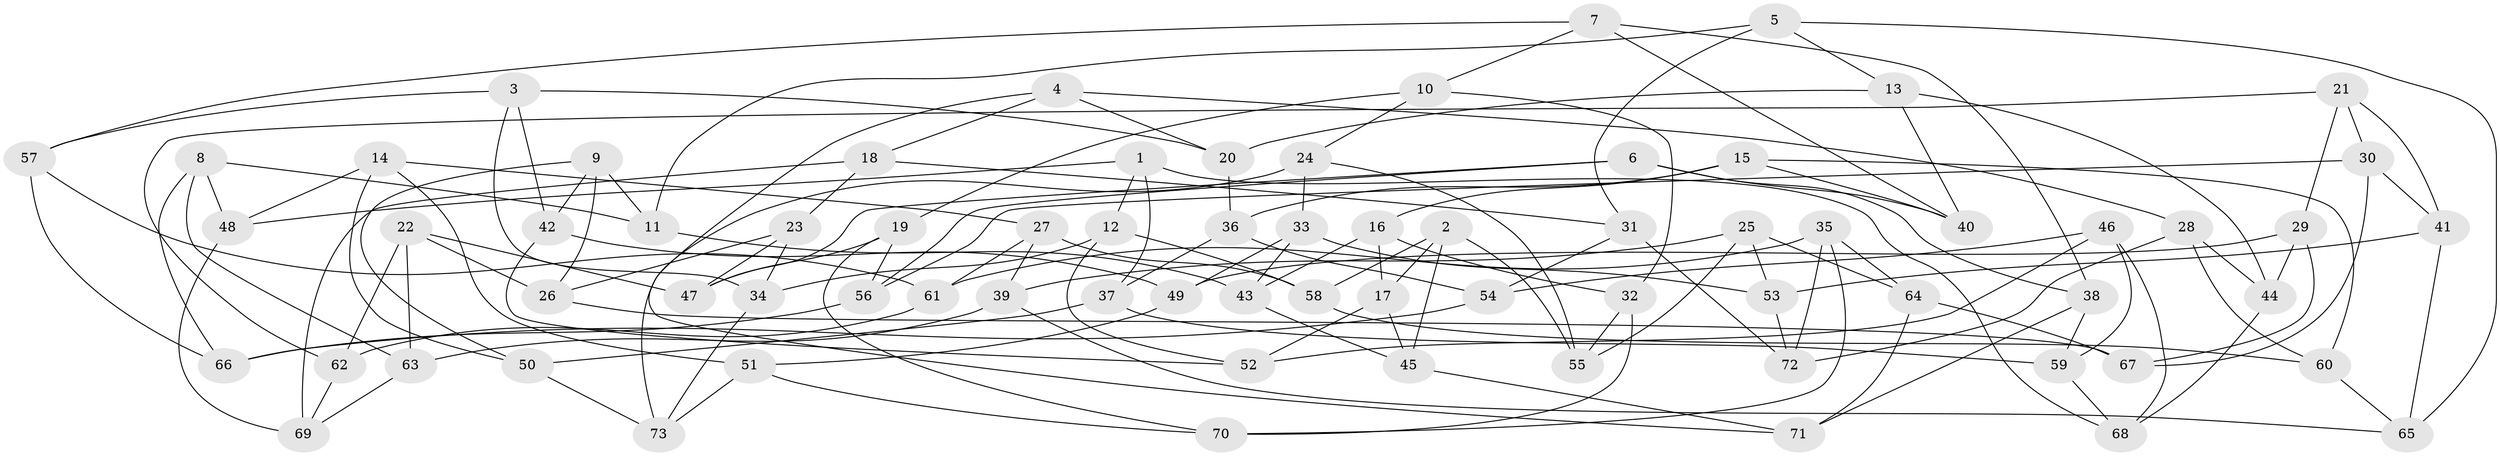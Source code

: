 // Generated by graph-tools (version 1.1) at 2025/58/03/09/25 04:58:59]
// undirected, 73 vertices, 146 edges
graph export_dot {
graph [start="1"]
  node [color=gray90,style=filled];
  1;
  2;
  3;
  4;
  5;
  6;
  7;
  8;
  9;
  10;
  11;
  12;
  13;
  14;
  15;
  16;
  17;
  18;
  19;
  20;
  21;
  22;
  23;
  24;
  25;
  26;
  27;
  28;
  29;
  30;
  31;
  32;
  33;
  34;
  35;
  36;
  37;
  38;
  39;
  40;
  41;
  42;
  43;
  44;
  45;
  46;
  47;
  48;
  49;
  50;
  51;
  52;
  53;
  54;
  55;
  56;
  57;
  58;
  59;
  60;
  61;
  62;
  63;
  64;
  65;
  66;
  67;
  68;
  69;
  70;
  71;
  72;
  73;
  1 -- 68;
  1 -- 12;
  1 -- 37;
  1 -- 48;
  2 -- 55;
  2 -- 45;
  2 -- 58;
  2 -- 17;
  3 -- 57;
  3 -- 42;
  3 -- 20;
  3 -- 34;
  4 -- 18;
  4 -- 28;
  4 -- 20;
  4 -- 71;
  5 -- 65;
  5 -- 11;
  5 -- 13;
  5 -- 31;
  6 -- 47;
  6 -- 56;
  6 -- 38;
  6 -- 40;
  7 -- 40;
  7 -- 57;
  7 -- 38;
  7 -- 10;
  8 -- 11;
  8 -- 48;
  8 -- 66;
  8 -- 63;
  9 -- 11;
  9 -- 50;
  9 -- 42;
  9 -- 26;
  10 -- 32;
  10 -- 19;
  10 -- 24;
  11 -- 43;
  12 -- 58;
  12 -- 34;
  12 -- 52;
  13 -- 40;
  13 -- 44;
  13 -- 20;
  14 -- 50;
  14 -- 27;
  14 -- 51;
  14 -- 48;
  15 -- 36;
  15 -- 60;
  15 -- 40;
  15 -- 16;
  16 -- 43;
  16 -- 17;
  16 -- 32;
  17 -- 52;
  17 -- 45;
  18 -- 31;
  18 -- 23;
  18 -- 69;
  19 -- 70;
  19 -- 56;
  19 -- 47;
  20 -- 36;
  21 -- 41;
  21 -- 29;
  21 -- 62;
  21 -- 30;
  22 -- 62;
  22 -- 63;
  22 -- 47;
  22 -- 26;
  23 -- 34;
  23 -- 26;
  23 -- 47;
  24 -- 33;
  24 -- 73;
  24 -- 55;
  25 -- 64;
  25 -- 39;
  25 -- 55;
  25 -- 53;
  26 -- 67;
  27 -- 58;
  27 -- 39;
  27 -- 61;
  28 -- 44;
  28 -- 72;
  28 -- 60;
  29 -- 44;
  29 -- 67;
  29 -- 49;
  30 -- 41;
  30 -- 67;
  30 -- 56;
  31 -- 72;
  31 -- 54;
  32 -- 70;
  32 -- 55;
  33 -- 43;
  33 -- 49;
  33 -- 53;
  34 -- 73;
  35 -- 70;
  35 -- 72;
  35 -- 64;
  35 -- 61;
  36 -- 54;
  36 -- 37;
  37 -- 59;
  37 -- 50;
  38 -- 71;
  38 -- 59;
  39 -- 63;
  39 -- 65;
  41 -- 65;
  41 -- 53;
  42 -- 49;
  42 -- 52;
  43 -- 45;
  44 -- 68;
  45 -- 71;
  46 -- 54;
  46 -- 52;
  46 -- 59;
  46 -- 68;
  48 -- 69;
  49 -- 51;
  50 -- 73;
  51 -- 70;
  51 -- 73;
  53 -- 72;
  54 -- 66;
  56 -- 66;
  57 -- 66;
  57 -- 61;
  58 -- 60;
  59 -- 68;
  60 -- 65;
  61 -- 62;
  62 -- 69;
  63 -- 69;
  64 -- 71;
  64 -- 67;
}
